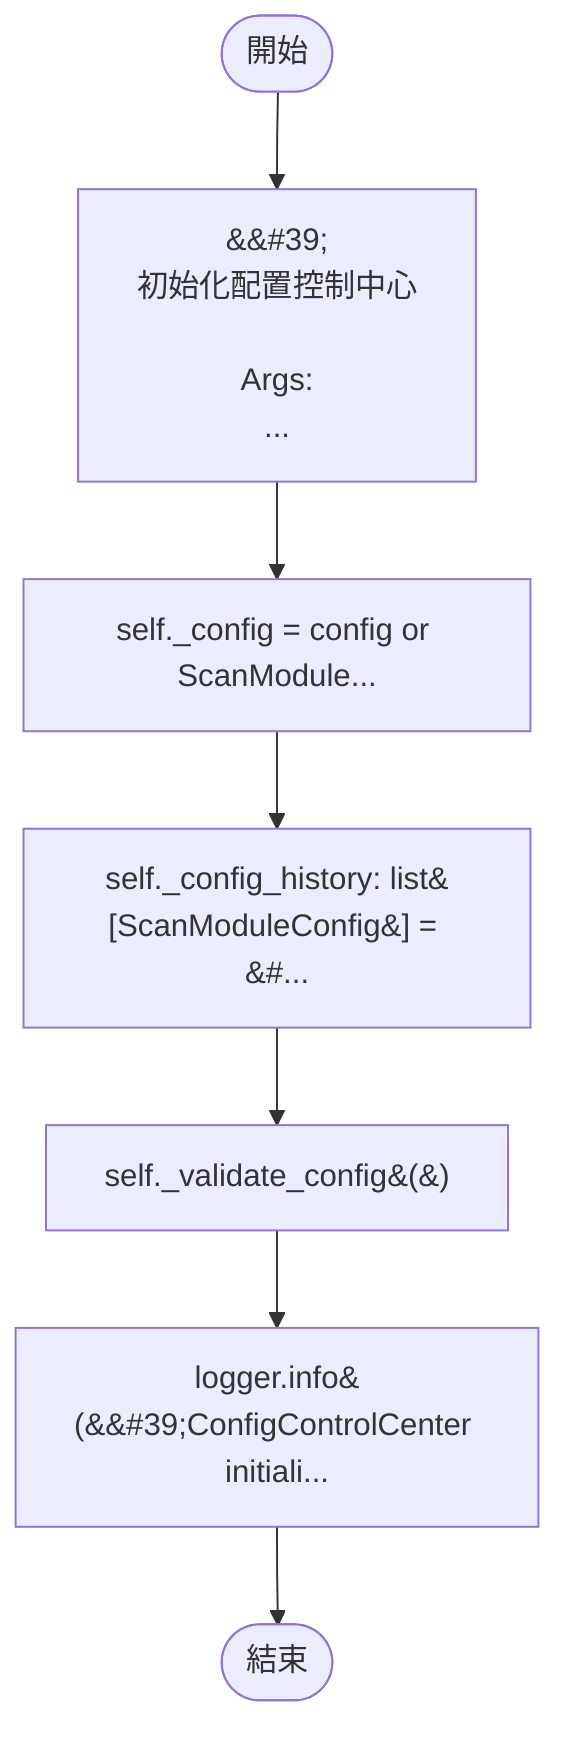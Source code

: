 flowchart TB
    n1([開始])
    n2([結束])
    n3[&amp;&#35;39;\n        初始化配置控制中心\n\n        Args:\n      ...]
    n4[self._config = config or ScanModule...]
    n5[self._config_history: list&#91;ScanModuleConfig&#93; = &#...]
    n6[self._validate_config&#40;&#41;]
    n7[logger.info&#40;&amp;&#35;39;ConfigControlCenter initiali...]
    n1 --> n3
    n3 --> n4
    n4 --> n5
    n5 --> n6
    n6 --> n7
    n7 --> n2